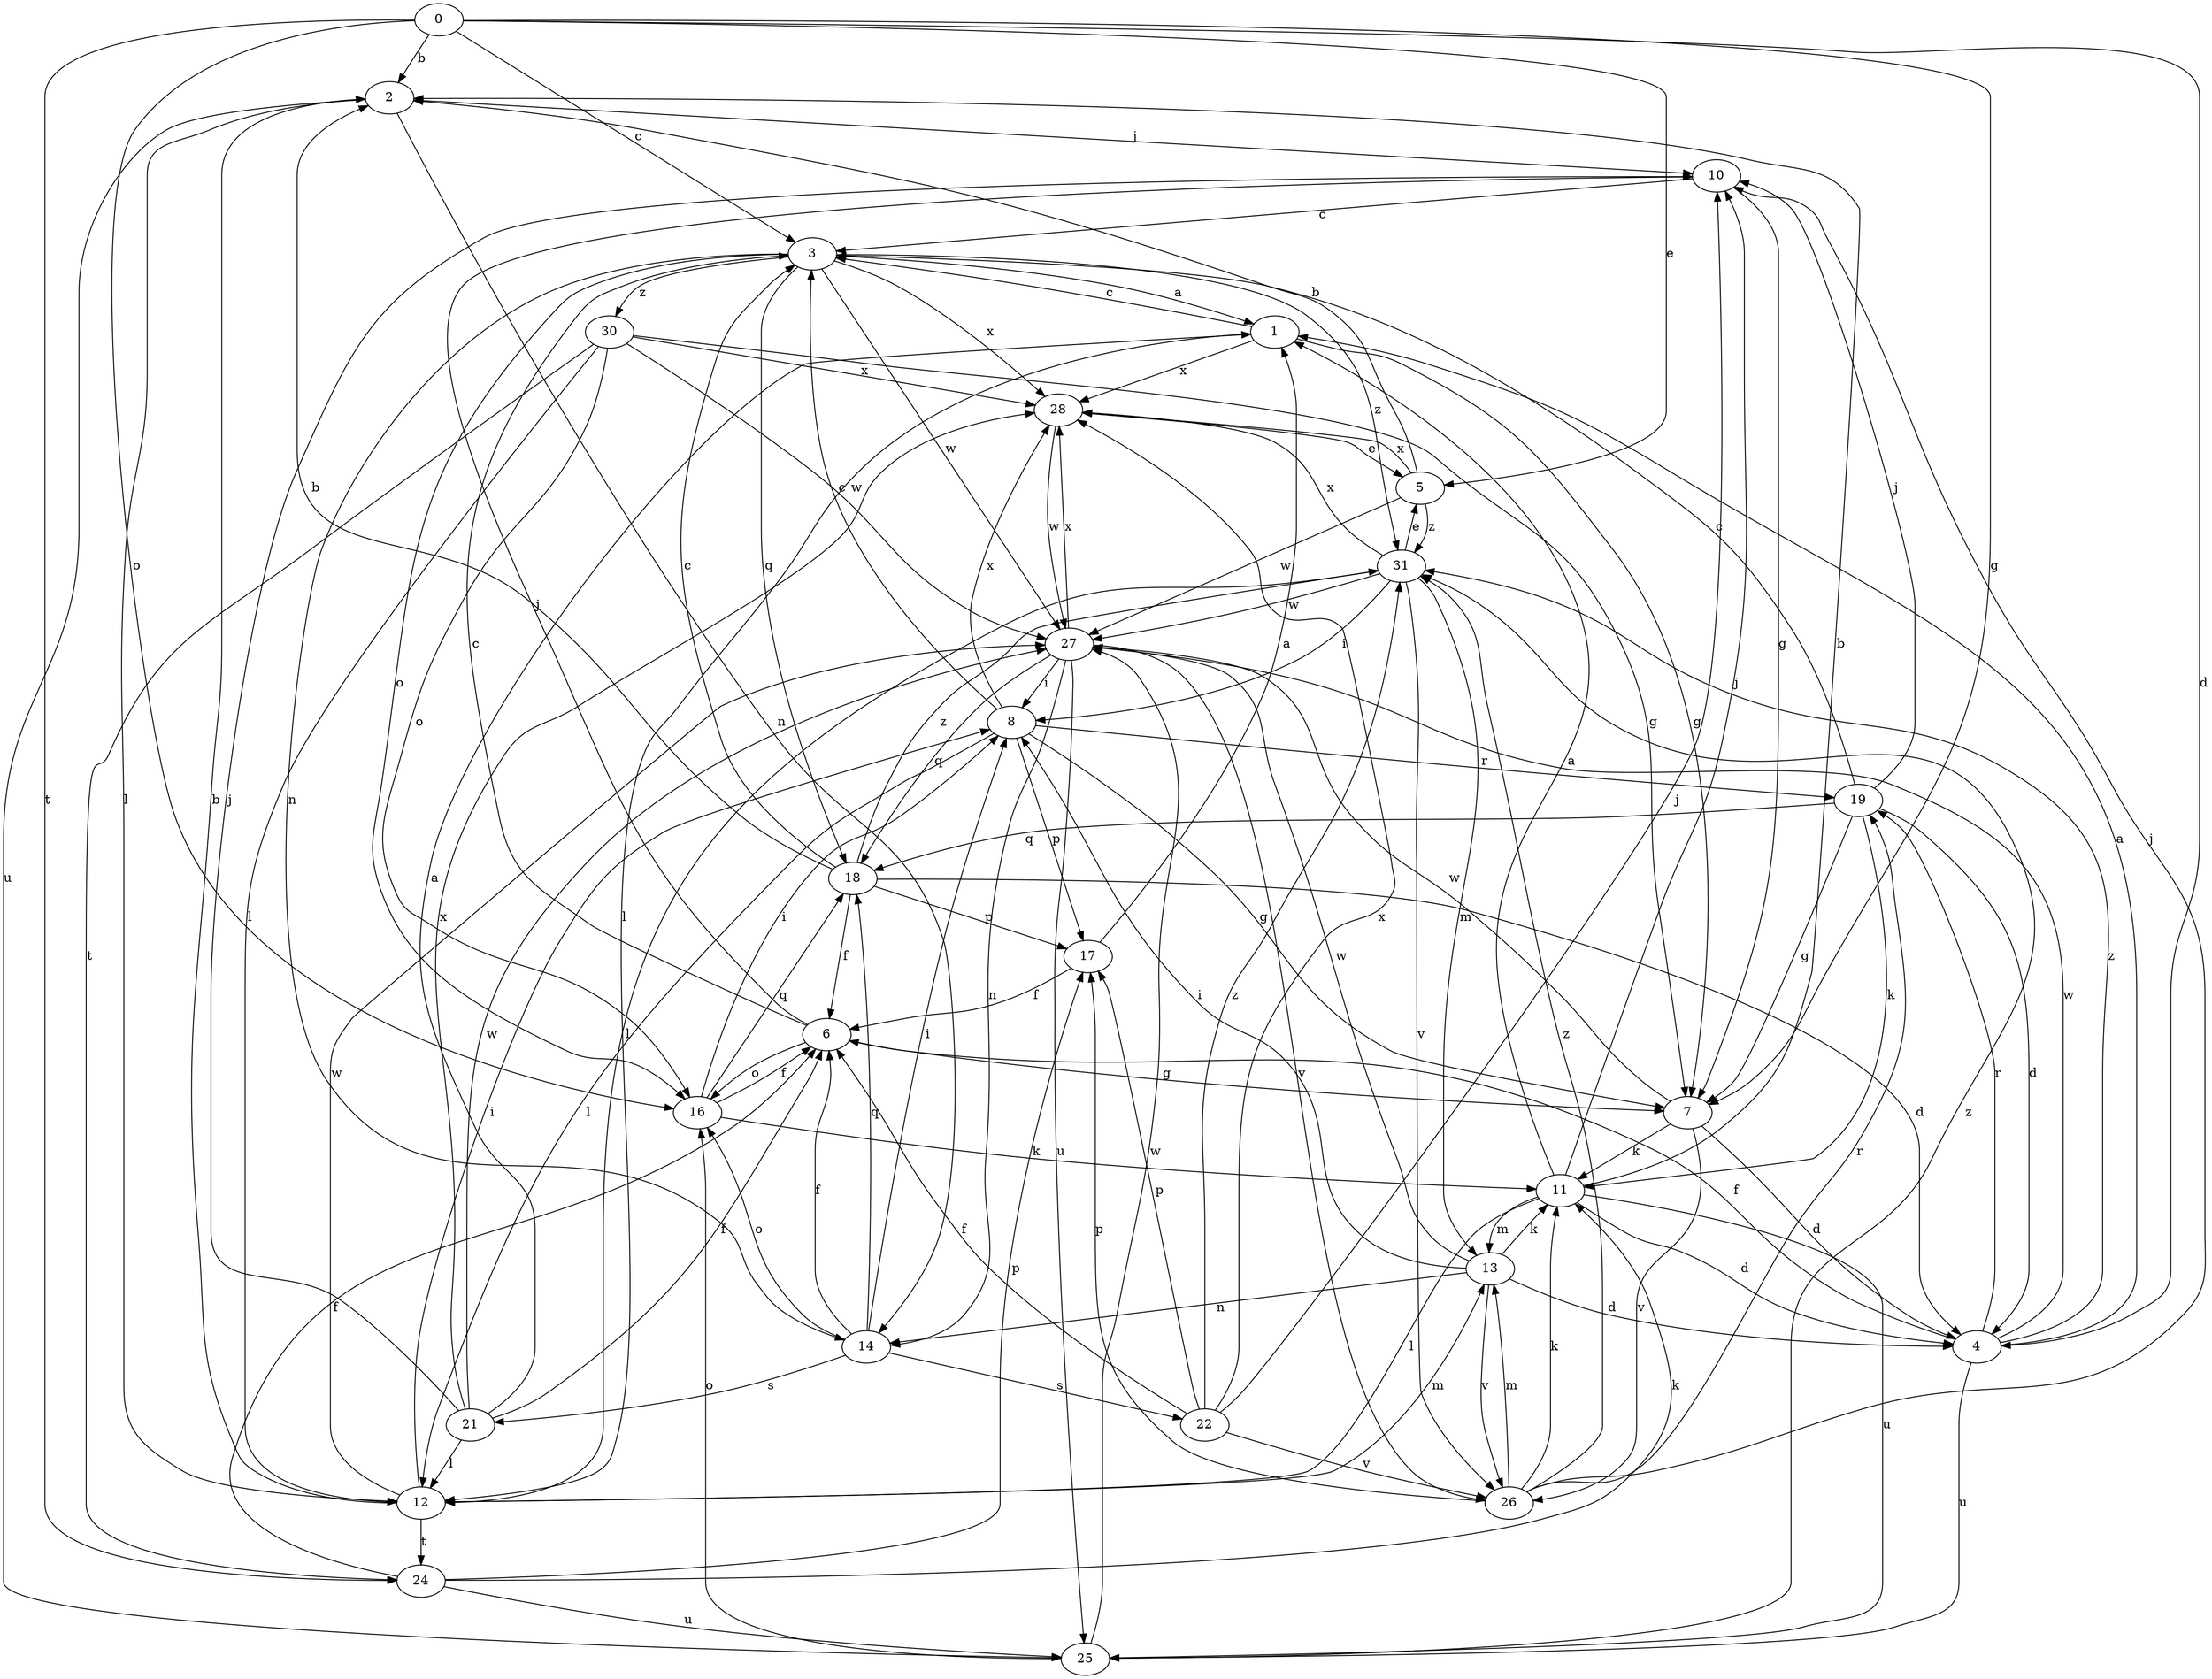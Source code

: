 strict digraph  {
0;
1;
2;
3;
4;
5;
6;
7;
8;
10;
11;
12;
13;
14;
16;
17;
18;
19;
21;
22;
24;
25;
26;
27;
28;
30;
31;
0 -> 2  [label=b];
0 -> 3  [label=c];
0 -> 4  [label=d];
0 -> 5  [label=e];
0 -> 7  [label=g];
0 -> 16  [label=o];
0 -> 24  [label=t];
1 -> 3  [label=c];
1 -> 7  [label=g];
1 -> 12  [label=l];
1 -> 28  [label=x];
2 -> 10  [label=j];
2 -> 12  [label=l];
2 -> 14  [label=n];
2 -> 25  [label=u];
3 -> 1  [label=a];
3 -> 14  [label=n];
3 -> 16  [label=o];
3 -> 18  [label=q];
3 -> 27  [label=w];
3 -> 28  [label=x];
3 -> 30  [label=z];
3 -> 31  [label=z];
4 -> 1  [label=a];
4 -> 6  [label=f];
4 -> 19  [label=r];
4 -> 25  [label=u];
4 -> 27  [label=w];
4 -> 31  [label=z];
5 -> 2  [label=b];
5 -> 27  [label=w];
5 -> 28  [label=x];
5 -> 31  [label=z];
6 -> 3  [label=c];
6 -> 7  [label=g];
6 -> 10  [label=j];
6 -> 16  [label=o];
7 -> 4  [label=d];
7 -> 11  [label=k];
7 -> 26  [label=v];
7 -> 27  [label=w];
8 -> 3  [label=c];
8 -> 7  [label=g];
8 -> 12  [label=l];
8 -> 17  [label=p];
8 -> 19  [label=r];
8 -> 28  [label=x];
10 -> 3  [label=c];
10 -> 7  [label=g];
11 -> 1  [label=a];
11 -> 2  [label=b];
11 -> 4  [label=d];
11 -> 10  [label=j];
11 -> 12  [label=l];
11 -> 13  [label=m];
11 -> 25  [label=u];
12 -> 2  [label=b];
12 -> 8  [label=i];
12 -> 13  [label=m];
12 -> 24  [label=t];
12 -> 27  [label=w];
13 -> 4  [label=d];
13 -> 8  [label=i];
13 -> 11  [label=k];
13 -> 14  [label=n];
13 -> 26  [label=v];
13 -> 27  [label=w];
14 -> 6  [label=f];
14 -> 8  [label=i];
14 -> 16  [label=o];
14 -> 18  [label=q];
14 -> 21  [label=s];
14 -> 22  [label=s];
16 -> 6  [label=f];
16 -> 8  [label=i];
16 -> 11  [label=k];
16 -> 18  [label=q];
17 -> 1  [label=a];
17 -> 6  [label=f];
18 -> 2  [label=b];
18 -> 3  [label=c];
18 -> 4  [label=d];
18 -> 6  [label=f];
18 -> 17  [label=p];
18 -> 31  [label=z];
19 -> 3  [label=c];
19 -> 4  [label=d];
19 -> 7  [label=g];
19 -> 10  [label=j];
19 -> 11  [label=k];
19 -> 18  [label=q];
21 -> 1  [label=a];
21 -> 6  [label=f];
21 -> 10  [label=j];
21 -> 12  [label=l];
21 -> 27  [label=w];
21 -> 28  [label=x];
22 -> 6  [label=f];
22 -> 10  [label=j];
22 -> 17  [label=p];
22 -> 26  [label=v];
22 -> 28  [label=x];
22 -> 31  [label=z];
24 -> 6  [label=f];
24 -> 11  [label=k];
24 -> 17  [label=p];
24 -> 25  [label=u];
25 -> 16  [label=o];
25 -> 27  [label=w];
25 -> 31  [label=z];
26 -> 10  [label=j];
26 -> 11  [label=k];
26 -> 13  [label=m];
26 -> 17  [label=p];
26 -> 19  [label=r];
26 -> 31  [label=z];
27 -> 8  [label=i];
27 -> 14  [label=n];
27 -> 18  [label=q];
27 -> 25  [label=u];
27 -> 26  [label=v];
27 -> 28  [label=x];
28 -> 5  [label=e];
28 -> 27  [label=w];
30 -> 7  [label=g];
30 -> 12  [label=l];
30 -> 16  [label=o];
30 -> 24  [label=t];
30 -> 27  [label=w];
30 -> 28  [label=x];
31 -> 5  [label=e];
31 -> 8  [label=i];
31 -> 12  [label=l];
31 -> 13  [label=m];
31 -> 26  [label=v];
31 -> 27  [label=w];
31 -> 28  [label=x];
}
